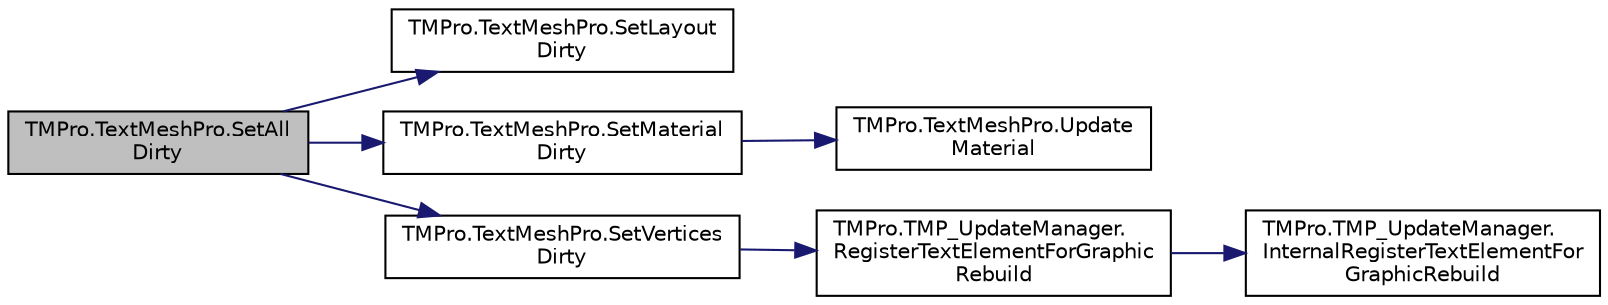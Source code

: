 digraph "TMPro.TextMeshPro.SetAllDirty"
{
 // LATEX_PDF_SIZE
  edge [fontname="Helvetica",fontsize="10",labelfontname="Helvetica",labelfontsize="10"];
  node [fontname="Helvetica",fontsize="10",shape=record];
  rankdir="LR";
  Node1 [label="TMPro.TextMeshPro.SetAll\lDirty",height=0.2,width=0.4,color="black", fillcolor="grey75", style="filled", fontcolor="black",tooltip=" "];
  Node1 -> Node2 [color="midnightblue",fontsize="10",style="solid",fontname="Helvetica"];
  Node2 [label="TMPro.TextMeshPro.SetLayout\lDirty",height=0.2,width=0.4,color="black", fillcolor="white", style="filled",URL="$class_t_m_pro_1_1_text_mesh_pro.html#ab11edb348c490d22eca925f2a96029e3",tooltip=" "];
  Node1 -> Node3 [color="midnightblue",fontsize="10",style="solid",fontname="Helvetica"];
  Node3 [label="TMPro.TextMeshPro.SetMaterial\lDirty",height=0.2,width=0.4,color="black", fillcolor="white", style="filled",URL="$class_t_m_pro_1_1_text_mesh_pro.html#af2177065726b878773a7798a3e4aedf7",tooltip="Schedule updating of the material used by the text object."];
  Node3 -> Node4 [color="midnightblue",fontsize="10",style="solid",fontname="Helvetica"];
  Node4 [label="TMPro.TextMeshPro.Update\lMaterial",height=0.2,width=0.4,color="black", fillcolor="white", style="filled",URL="$class_t_m_pro_1_1_text_mesh_pro.html#ae087fd09b3ce4bb5bfea21e7207f3d56",tooltip=" "];
  Node1 -> Node5 [color="midnightblue",fontsize="10",style="solid",fontname="Helvetica"];
  Node5 [label="TMPro.TextMeshPro.SetVertices\lDirty",height=0.2,width=0.4,color="black", fillcolor="white", style="filled",URL="$class_t_m_pro_1_1_text_mesh_pro.html#a8ca7b09fd7f2319069c84e72c0db0fa8",tooltip="Schedule rebuilding of the text geometry."];
  Node5 -> Node6 [color="midnightblue",fontsize="10",style="solid",fontname="Helvetica"];
  Node6 [label="TMPro.TMP_UpdateManager.\lRegisterTextElementForGraphic\lRebuild",height=0.2,width=0.4,color="black", fillcolor="white", style="filled",URL="$class_t_m_pro_1_1_t_m_p___update_manager.html#a110903981e6a8c00d95957b707cc3c99",tooltip="Function to register elements which require a layout rebuild."];
  Node6 -> Node7 [color="midnightblue",fontsize="10",style="solid",fontname="Helvetica"];
  Node7 [label="TMPro.TMP_UpdateManager.\lInternalRegisterTextElementFor\lGraphicRebuild",height=0.2,width=0.4,color="black", fillcolor="white", style="filled",URL="$class_t_m_pro_1_1_t_m_p___update_manager.html#a5121a0eb320fa45e8cf9cf2b9be73833",tooltip=" "];
}
